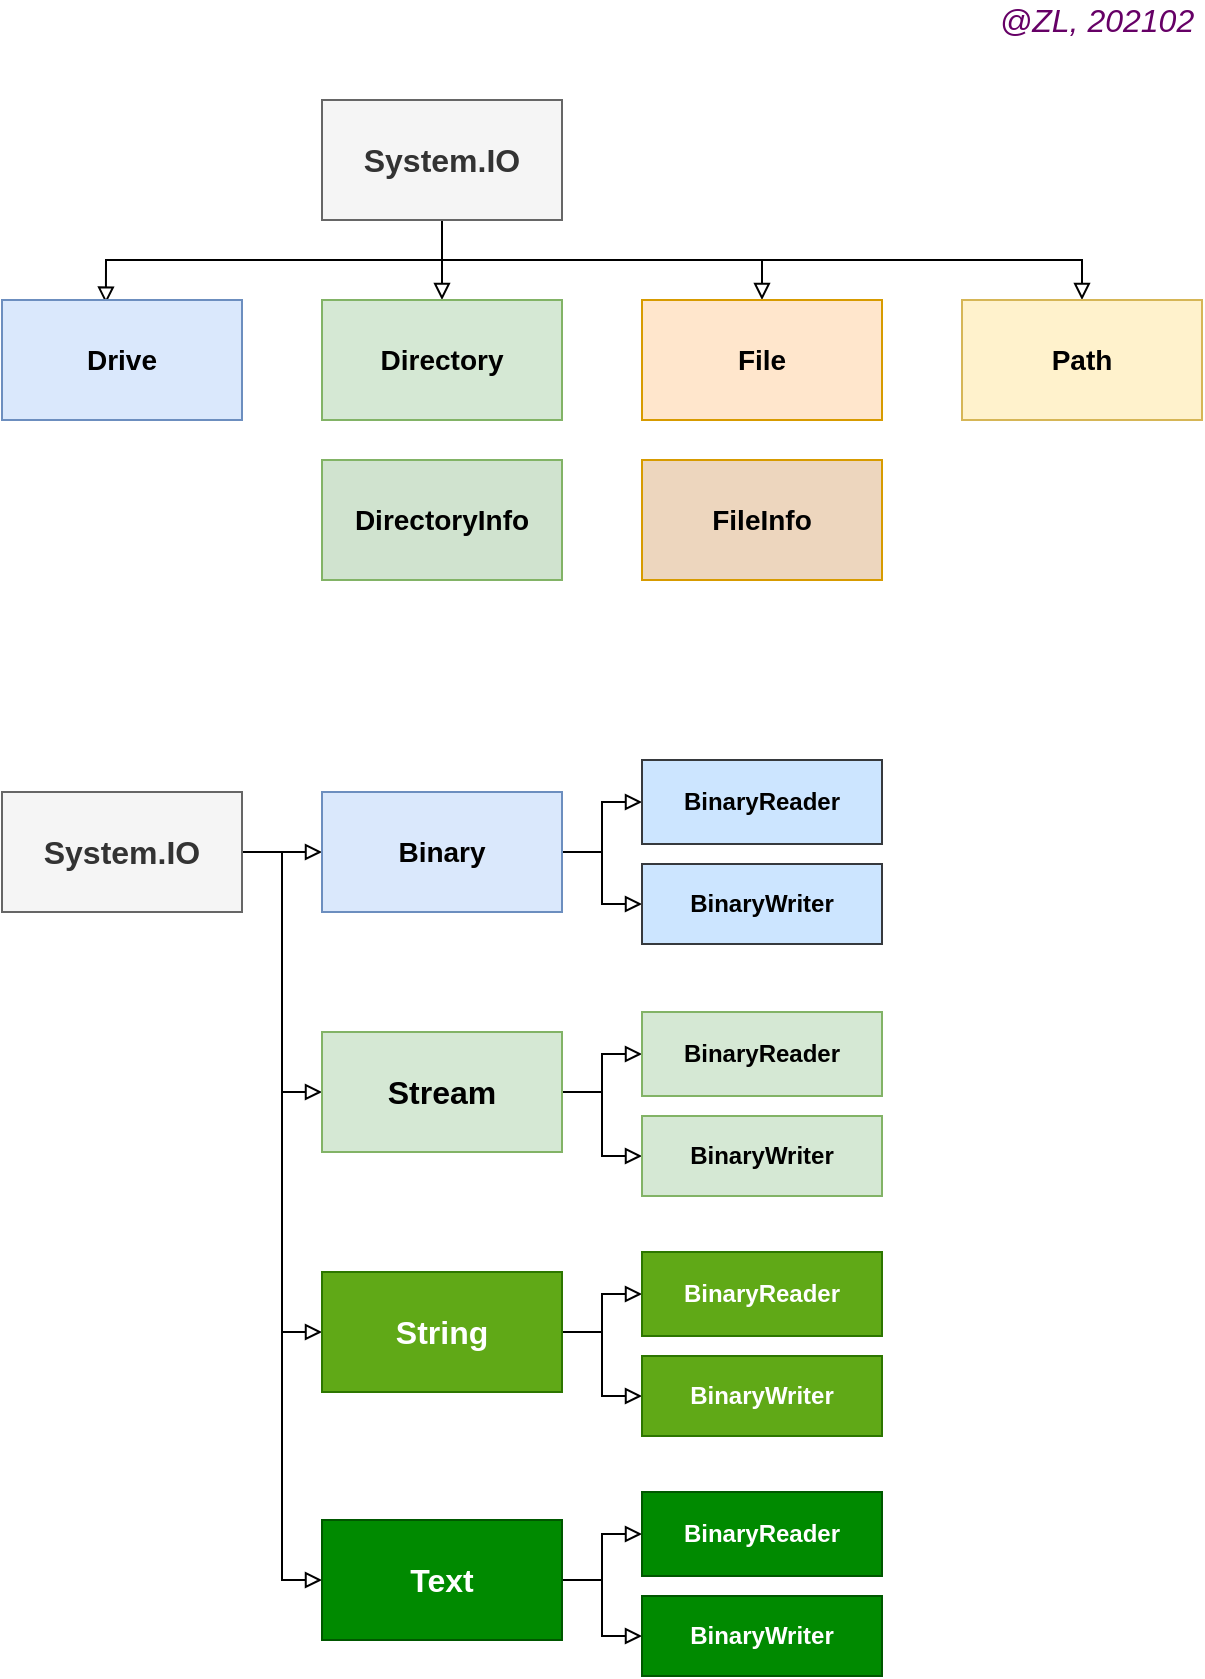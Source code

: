 <mxfile version="12.2.4" pages="1"><diagram id="DGqQCUjYxBhQu5EViAaK" name="Page-1"><mxGraphModel dx="780" dy="592" grid="1" gridSize="10" guides="1" tooltips="1" connect="1" arrows="1" fold="1" page="1" pageScale="1" pageWidth="850" pageHeight="1100" math="0" shadow="0"><root><mxCell id="0"/><mxCell id="1" parent="0"/><mxCell id="12" style="edgeStyle=orthogonalEdgeStyle;rounded=0;orthogonalLoop=1;jettySize=auto;html=1;exitX=0.5;exitY=1;exitDx=0;exitDy=0;entryX=0.433;entryY=0.03;entryDx=0;entryDy=0;entryPerimeter=0;endArrow=block;endFill=0;fontStyle=1;fontSize=14;" parent="1" source="2" target="9" edge="1"><mxGeometry relative="1" as="geometry"/></mxCell><mxCell id="15" style="edgeStyle=orthogonalEdgeStyle;rounded=0;orthogonalLoop=1;jettySize=auto;html=1;exitX=0.5;exitY=1;exitDx=0;exitDy=0;endArrow=block;endFill=0;fontStyle=1;fontSize=14;" parent="1" source="2" target="11" edge="1"><mxGeometry relative="1" as="geometry"/></mxCell><mxCell id="16" style="edgeStyle=orthogonalEdgeStyle;rounded=0;orthogonalLoop=1;jettySize=auto;html=1;exitX=0.5;exitY=1;exitDx=0;exitDy=0;entryX=0.5;entryY=0;entryDx=0;entryDy=0;endArrow=block;endFill=0;fontStyle=1;fontSize=14;" parent="1" source="2" target="7" edge="1"><mxGeometry relative="1" as="geometry"/></mxCell><mxCell id="17" style="edgeStyle=orthogonalEdgeStyle;rounded=0;orthogonalLoop=1;jettySize=auto;html=1;exitX=0.5;exitY=1;exitDx=0;exitDy=0;endArrow=block;endFill=0;fontStyle=1;fontSize=14;" parent="1" source="2" target="5" edge="1"><mxGeometry relative="1" as="geometry"/></mxCell><mxCell id="2" value="System.IO" style="rounded=0;whiteSpace=wrap;html=1;fillColor=#f5f5f5;strokeColor=#666666;fontColor=#333333;fontStyle=1;fontSize=16;" parent="1" vertex="1"><mxGeometry x="320" y="70" width="120" height="60" as="geometry"/></mxCell><mxCell id="5" value="File" style="rounded=0;whiteSpace=wrap;html=1;fillColor=#ffe6cc;strokeColor=#d79b00;fontStyle=1;fontSize=14;" parent="1" vertex="1"><mxGeometry x="480" y="170" width="120" height="60" as="geometry"/></mxCell><mxCell id="6" value="FileInfo" style="rounded=0;whiteSpace=wrap;html=1;fillColor=#EDD6BE;strokeColor=#d79b00;fontStyle=1;fontSize=14;" parent="1" vertex="1"><mxGeometry x="480" y="250" width="120" height="60" as="geometry"/></mxCell><mxCell id="7" value="Directory" style="rounded=0;whiteSpace=wrap;html=1;fillColor=#d5e8d4;strokeColor=#82b366;fontStyle=1;fontSize=14;" parent="1" vertex="1"><mxGeometry x="320" y="170" width="120" height="60" as="geometry"/></mxCell><mxCell id="8" value="DirectoryInfo" style="rounded=0;whiteSpace=wrap;html=1;fillColor=#D0E3CF;strokeColor=#82b366;fontStyle=1;fontSize=14;" parent="1" vertex="1"><mxGeometry x="320" y="250" width="120" height="60" as="geometry"/></mxCell><mxCell id="9" value="Drive" style="rounded=0;whiteSpace=wrap;html=1;fillColor=#dae8fc;strokeColor=#6c8ebf;fontStyle=1;fontSize=14;" parent="1" vertex="1"><mxGeometry x="160" y="170" width="120" height="60" as="geometry"/></mxCell><mxCell id="11" value="Path" style="rounded=0;whiteSpace=wrap;html=1;fillColor=#fff2cc;strokeColor=#d6b656;fontStyle=1;fontSize=14;" parent="1" vertex="1"><mxGeometry x="640" y="170" width="120" height="60" as="geometry"/></mxCell><mxCell id="23" style="edgeStyle=orthogonalEdgeStyle;rounded=0;orthogonalLoop=1;jettySize=auto;html=1;entryX=0;entryY=0.5;entryDx=0;entryDy=0;endArrow=block;endFill=0;" parent="1" source="18" target="19" edge="1"><mxGeometry relative="1" as="geometry"/></mxCell><mxCell id="24" style="edgeStyle=orthogonalEdgeStyle;rounded=0;orthogonalLoop=1;jettySize=auto;html=1;exitX=1;exitY=0.5;exitDx=0;exitDy=0;entryX=0;entryY=0.5;entryDx=0;entryDy=0;endArrow=block;endFill=0;" parent="1" source="18" target="20" edge="1"><mxGeometry relative="1" as="geometry"/></mxCell><mxCell id="26" style="edgeStyle=orthogonalEdgeStyle;rounded=0;orthogonalLoop=1;jettySize=auto;html=1;exitX=1;exitY=0.5;exitDx=0;exitDy=0;entryX=0;entryY=0.5;entryDx=0;entryDy=0;endArrow=block;endFill=0;" parent="1" source="18" target="21" edge="1"><mxGeometry relative="1" as="geometry"/></mxCell><mxCell id="27" style="edgeStyle=orthogonalEdgeStyle;rounded=0;orthogonalLoop=1;jettySize=auto;html=1;exitX=1;exitY=0.5;exitDx=0;exitDy=0;entryX=0;entryY=0.5;entryDx=0;entryDy=0;endArrow=block;endFill=0;" parent="1" source="18" target="22" edge="1"><mxGeometry relative="1" as="geometry"/></mxCell><mxCell id="18" value="System.IO" style="rounded=0;whiteSpace=wrap;html=1;fillColor=#F5F5F5;strokeColor=#666666;fontColor=#333333;fontStyle=1;fontSize=16;" parent="1" vertex="1"><mxGeometry x="160" y="416" width="120" height="60" as="geometry"/></mxCell><mxCell id="30" style="edgeStyle=orthogonalEdgeStyle;rounded=0;orthogonalLoop=1;jettySize=auto;html=1;entryX=0;entryY=0.5;entryDx=0;entryDy=0;endArrow=block;endFill=0;" parent="1" source="19" target="28" edge="1"><mxGeometry relative="1" as="geometry"/></mxCell><mxCell id="31" style="edgeStyle=orthogonalEdgeStyle;rounded=0;orthogonalLoop=1;jettySize=auto;html=1;exitX=1;exitY=0.5;exitDx=0;exitDy=0;entryX=0;entryY=0.5;entryDx=0;entryDy=0;endArrow=block;endFill=0;" parent="1" source="19" target="29" edge="1"><mxGeometry relative="1" as="geometry"/></mxCell><mxCell id="19" value="Binary" style="rounded=0;whiteSpace=wrap;html=1;fillColor=#dae8fc;strokeColor=#6c8ebf;fontStyle=1;fontSize=14;" parent="1" vertex="1"><mxGeometry x="320" y="416" width="120" height="60" as="geometry"/></mxCell><mxCell id="38" style="edgeStyle=orthogonalEdgeStyle;rounded=0;orthogonalLoop=1;jettySize=auto;html=1;entryX=0;entryY=0.5;entryDx=0;entryDy=0;endArrow=block;endFill=0;fontSize=16;" parent="1" source="20" target="32" edge="1"><mxGeometry relative="1" as="geometry"/></mxCell><mxCell id="39" style="edgeStyle=orthogonalEdgeStyle;rounded=0;orthogonalLoop=1;jettySize=auto;html=1;exitX=1;exitY=0.5;exitDx=0;exitDy=0;endArrow=block;endFill=0;fontSize=16;" parent="1" source="20" target="33" edge="1"><mxGeometry relative="1" as="geometry"/></mxCell><mxCell id="20" value="Stream" style="rounded=0;whiteSpace=wrap;html=1;fillColor=#d5e8d4;strokeColor=#82b366;fontStyle=1;fontSize=16;" parent="1" vertex="1"><mxGeometry x="320" y="536" width="120" height="60" as="geometry"/></mxCell><mxCell id="40" style="edgeStyle=orthogonalEdgeStyle;rounded=0;orthogonalLoop=1;jettySize=auto;html=1;exitX=1;exitY=0.5;exitDx=0;exitDy=0;endArrow=block;endFill=0;fontSize=16;" parent="1" source="21" target="34" edge="1"><mxGeometry relative="1" as="geometry"/></mxCell><mxCell id="41" style="edgeStyle=orthogonalEdgeStyle;rounded=0;orthogonalLoop=1;jettySize=auto;html=1;exitX=1;exitY=0.5;exitDx=0;exitDy=0;entryX=0;entryY=0.5;entryDx=0;entryDy=0;endArrow=block;endFill=0;fontSize=16;" parent="1" source="21" target="35" edge="1"><mxGeometry relative="1" as="geometry"/></mxCell><mxCell id="21" value="String" style="rounded=0;whiteSpace=wrap;html=1;fillColor=#60a917;strokeColor=#2D7600;fontColor=#ffffff;fontStyle=1;fontSize=16;" parent="1" vertex="1"><mxGeometry x="320" y="656" width="120" height="60" as="geometry"/></mxCell><mxCell id="42" style="edgeStyle=orthogonalEdgeStyle;rounded=0;orthogonalLoop=1;jettySize=auto;html=1;exitX=1;exitY=0.5;exitDx=0;exitDy=0;entryX=0;entryY=0.5;entryDx=0;entryDy=0;endArrow=block;endFill=0;fontSize=16;" parent="1" source="22" target="36" edge="1"><mxGeometry relative="1" as="geometry"/></mxCell><mxCell id="43" style="edgeStyle=orthogonalEdgeStyle;rounded=0;orthogonalLoop=1;jettySize=auto;html=1;exitX=1;exitY=0.5;exitDx=0;exitDy=0;entryX=0;entryY=0.5;entryDx=0;entryDy=0;endArrow=block;endFill=0;fontSize=16;" parent="1" source="22" target="37" edge="1"><mxGeometry relative="1" as="geometry"/></mxCell><mxCell id="22" value="Text" style="rounded=0;whiteSpace=wrap;html=1;fillColor=#008a00;strokeColor=#005700;fontColor=#ffffff;fontStyle=1;fontSize=16;" parent="1" vertex="1"><mxGeometry x="320" y="780" width="120" height="60" as="geometry"/></mxCell><mxCell id="28" value="BinaryReader" style="rounded=0;whiteSpace=wrap;html=1;fillColor=#cce5ff;strokeColor=#36393d;fontStyle=1" parent="1" vertex="1"><mxGeometry x="480" y="400" width="120" height="42" as="geometry"/></mxCell><mxCell id="29" value="&lt;span style=&quot;white-space: normal&quot;&gt;BinaryWriter&lt;/span&gt;" style="rounded=0;whiteSpace=wrap;html=1;fillColor=#cce5ff;strokeColor=#36393d;fontStyle=1" parent="1" vertex="1"><mxGeometry x="480" y="452" width="120" height="40" as="geometry"/></mxCell><mxCell id="32" value="BinaryReader" style="rounded=0;whiteSpace=wrap;html=1;fillColor=#d5e8d4;strokeColor=#82b366;fontStyle=1" parent="1" vertex="1"><mxGeometry x="480" y="526" width="120" height="42" as="geometry"/></mxCell><mxCell id="33" value="&lt;span style=&quot;white-space: normal&quot;&gt;BinaryWriter&lt;/span&gt;" style="rounded=0;whiteSpace=wrap;html=1;fillColor=#d5e8d4;strokeColor=#82b366;fontStyle=1" parent="1" vertex="1"><mxGeometry x="480" y="578" width="120" height="40" as="geometry"/></mxCell><mxCell id="34" value="BinaryReader" style="rounded=0;whiteSpace=wrap;html=1;fillColor=#60a917;strokeColor=#2D7600;fontColor=#ffffff;fontStyle=1" parent="1" vertex="1"><mxGeometry x="480" y="646" width="120" height="42" as="geometry"/></mxCell><mxCell id="35" value="&lt;span style=&quot;white-space: normal&quot;&gt;BinaryWriter&lt;/span&gt;" style="rounded=0;whiteSpace=wrap;html=1;fillColor=#60a917;strokeColor=#2D7600;fontColor=#ffffff;fontStyle=1" parent="1" vertex="1"><mxGeometry x="480" y="698" width="120" height="40" as="geometry"/></mxCell><mxCell id="36" value="BinaryReader" style="rounded=0;whiteSpace=wrap;html=1;fillColor=#008a00;strokeColor=#005700;fontColor=#ffffff;fontStyle=1" parent="1" vertex="1"><mxGeometry x="480" y="766" width="120" height="42" as="geometry"/></mxCell><mxCell id="37" value="&lt;span style=&quot;white-space: normal&quot;&gt;BinaryWriter&lt;/span&gt;" style="rounded=0;whiteSpace=wrap;html=1;fillColor=#008a00;strokeColor=#005700;fontColor=#ffffff;fontStyle=1" parent="1" vertex="1"><mxGeometry x="480" y="818" width="120" height="40" as="geometry"/></mxCell><mxCell id="44" value="@ZL, 202102" style="text;html=1;strokeColor=none;fillColor=none;align=center;verticalAlign=middle;whiteSpace=wrap;rounded=0;fontSize=16;fontStyle=2;fontColor=#660066;" parent="1" vertex="1"><mxGeometry x="655" y="20" width="105" height="20" as="geometry"/></mxCell></root></mxGraphModel></diagram></mxfile>